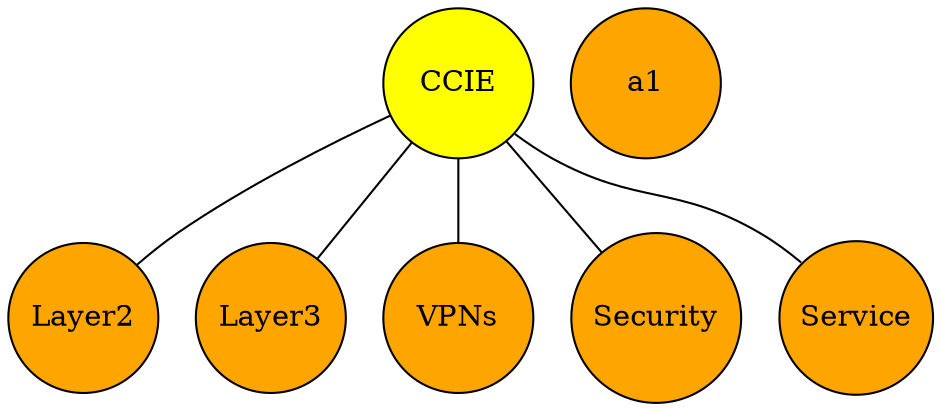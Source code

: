 digraph ccie {  
  graph [rotate=0, inputscale=72,overlap=prism]
  edge [arrowhead=none]

  node [style=filled, fillcolor=yellow, width=1, shape=circle]
  origin [label="CCIE",pos="0,0"]

  node [style=filled, fillcolor=orange, width=1]
  a [label="Layer2", pos="0,100"]
  b [label="Layer3", pos="-95.1,30.9"]
  c [label="VPNs", pos="-58.7,-80.9"]
  d [label="Security",pos="58.7,-80.9"]
  e [label="Service",pos="95.1,30.9"]

  a1 [pos = "0,150"]

  origin -> {a b c d e}



}
